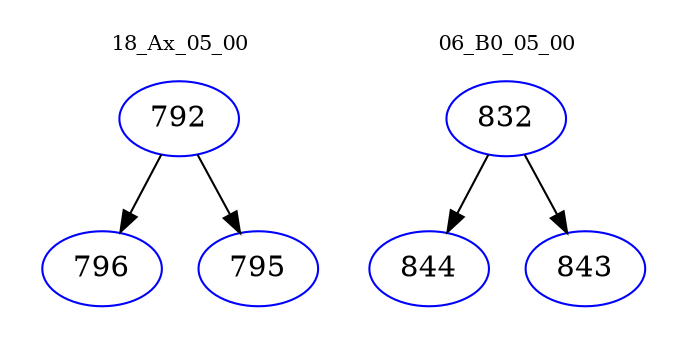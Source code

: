 digraph{
subgraph cluster_0 {
color = white
label = "18_Ax_05_00";
fontsize=10;
T0_792 [label="792", color="blue"]
T0_792 -> T0_796 [color="black"]
T0_796 [label="796", color="blue"]
T0_792 -> T0_795 [color="black"]
T0_795 [label="795", color="blue"]
}
subgraph cluster_1 {
color = white
label = "06_B0_05_00";
fontsize=10;
T1_832 [label="832", color="blue"]
T1_832 -> T1_844 [color="black"]
T1_844 [label="844", color="blue"]
T1_832 -> T1_843 [color="black"]
T1_843 [label="843", color="blue"]
}
}
